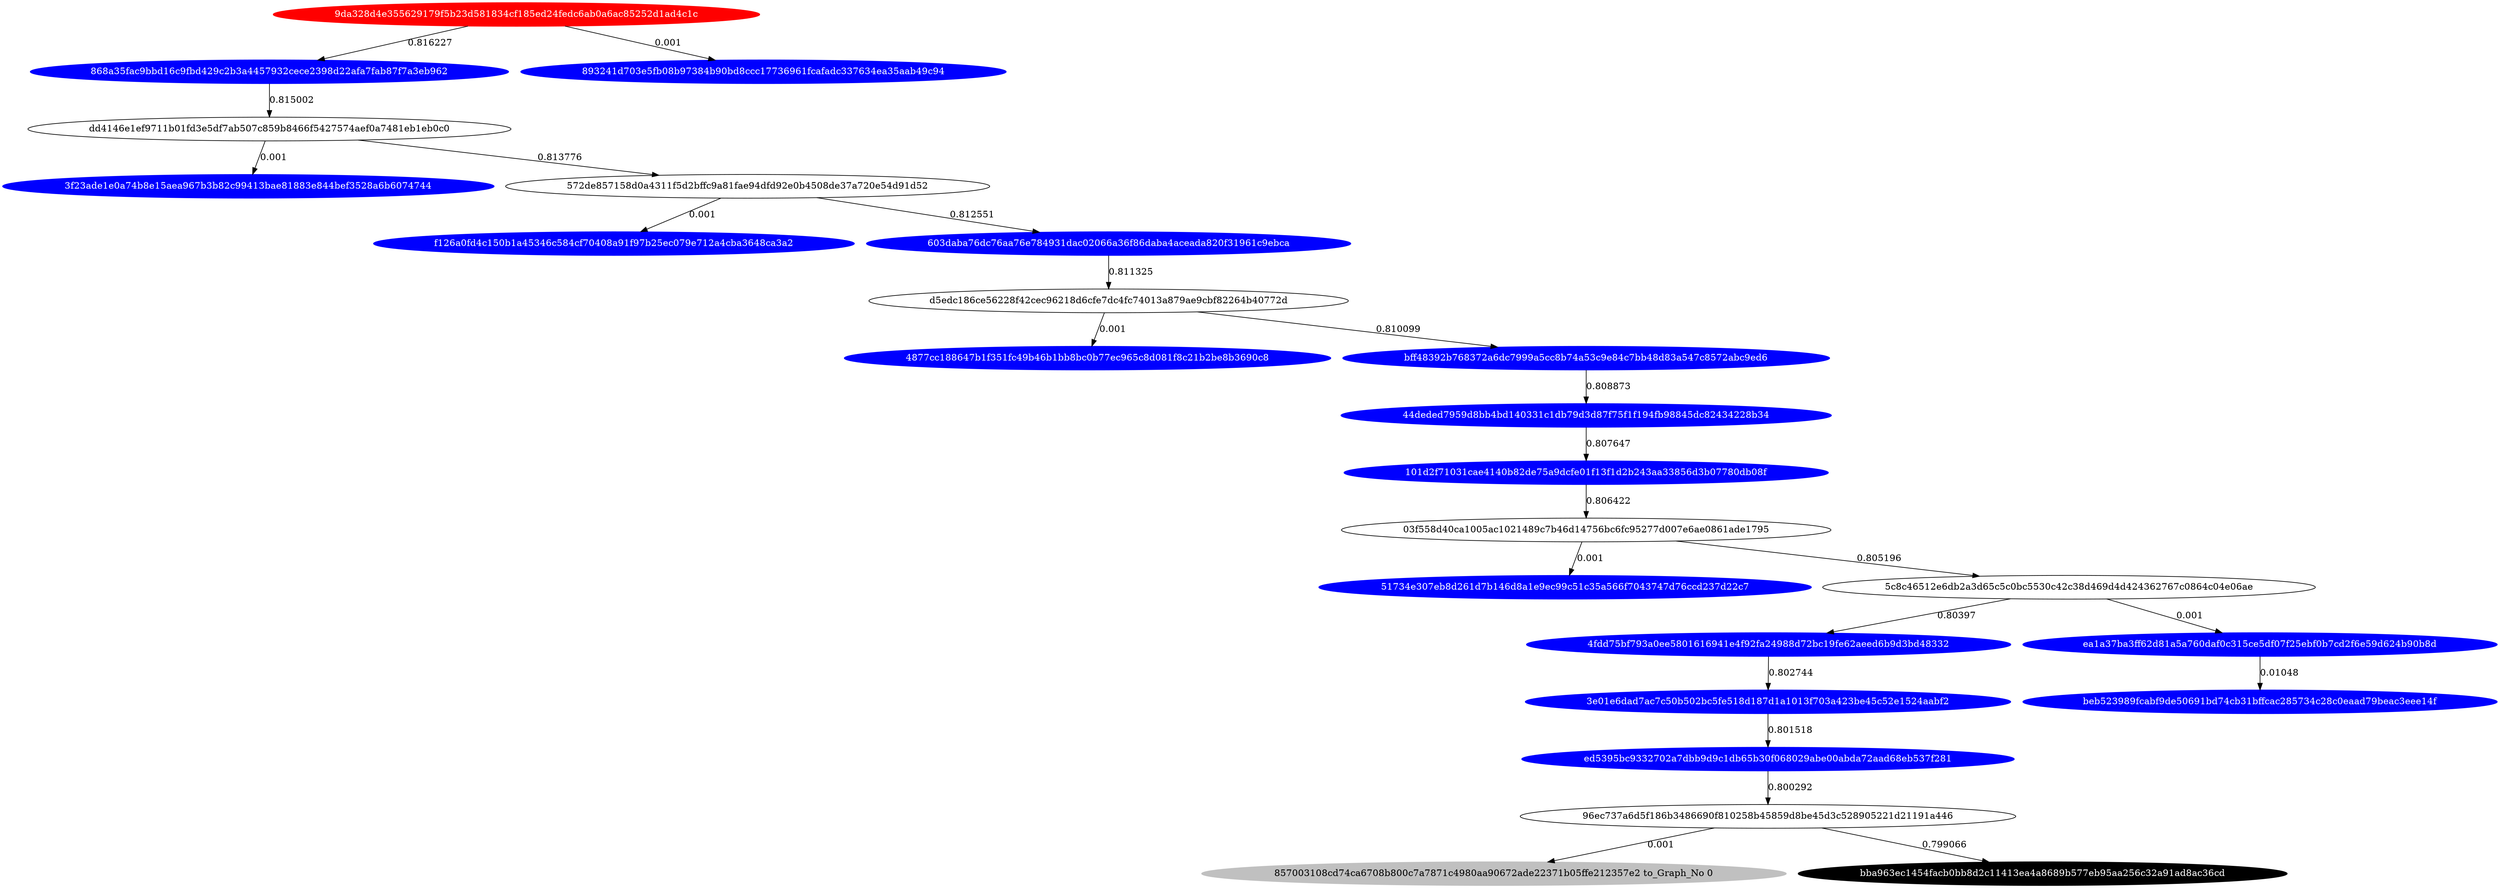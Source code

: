 digraph G{rankdir=TB;layout=dot;
"9da328d4e355629179f5b23d581834cf185ed24fedc6ab0a6ac85252d1ad4c1c" [style="solid,filled",color=red,fontcolor=white];
"4fdd75bf793a0ee5801616941e4f92fa24988d72bc19fe62aeed6b9d3bd48332" [style="solid,filled",color=blue,fontcolor=white];
"f126a0fd4c150b1a45346c584cf70408a91f97b25ec079e712a4cba3648ca3a2" [style="solid,filled",color=blue,fontcolor=white];
"4877cc188647b1f351fc49b46b1bb8bc0b77ec965c8d081f8c21b2be8b3690c8" [style="solid,filled",color=blue,fontcolor=white];
"101d2f71031cae4140b82de75a9dcfe01f13f1d2b243aa33856d3b07780db08f" [style="solid,filled",color=blue,fontcolor=white];
"603daba76dc76aa76e784931dac02066a36f86daba4aceada820f31961c9ebca" [style="solid,filled",color=blue,fontcolor=white];
"3e01e6dad7ac7c50b502bc5fe518d187d1a1013f703a423be45c52e1524aabf2" [style="solid,filled",color=blue,fontcolor=white];
"3f23ade1e0a74b8e15aea967b3b82c99413bae81883e844bef3528a6b6074744" [style="solid,filled",color=blue,fontcolor=white];
"857003108cd74ca6708b800c7a7871c4980aa90672ade22371b05ffe212357e2" [style="solid,filled",color=gray,fontcolor=black,label= "857003108cd74ca6708b800c7a7871c4980aa90672ade22371b05ffe212357e2 to_Graph_No 0"];
"51734e307eb8d261d7b146d8a1e9ec99c51c35a566f7043747d76ccd237d22c7" [style="solid,filled",color=blue,fontcolor=white];
"868a35fac9bbd16c9fbd429c2b3a4457932cece2398d22afa7fab87f7a3eb962" [style="solid,filled",color=blue,fontcolor=white];
"ea1a37ba3ff62d81a5a760daf0c315ce5df07f25ebf0b7cd2f6e59d624b90b8d" [style="solid,filled",color=blue,fontcolor=white];
"beb523989fcabf9de50691bd74cb31bffcac285734c28c0eaad79beac3eee14f" [style="solid,filled",color=blue,fontcolor=white];
"bff48392b768372a6dc7999a5cc8b74a53c9e84c7bb48d83a547c8572abc9ed6" [style="solid,filled",color=blue,fontcolor=white];
"893241d703e5fb08b97384b90bd8ccc17736961fcafadc337634ea35aab49c94" [style="solid,filled",color=blue,fontcolor=white];
"44deded7959d8bb4bd140331c1db79d3d87f75f1f194fb98845dc82434228b34" [style="solid,filled",color=blue,fontcolor=white];
"bba963ec1454facb0bb8d2c11413ea4a8689b577eb95aa256c32a91ad8ac36cd" [style="solid,filled",color=black,fontcolor=white];
"ed5395bc9332702a7dbb9d9c1db65b30f068029abe00abda72aad68eb537f281" [style="solid,filled",color=blue,fontcolor=white];
"572de857158d0a4311f5d2bffc9a81fae94dfd92e0b4508de37a720e54d91d52" -> "f126a0fd4c150b1a45346c584cf70408a91f97b25ec079e712a4cba3648ca3a2" [label=0.001];
"d5edc186ce56228f42cec96218d6cfe7dc4fc74013a879ae9cbf82264b40772d" -> "bff48392b768372a6dc7999a5cc8b74a53c9e84c7bb48d83a547c8572abc9ed6" [label=0.810099];
"5c8c46512e6db2a3d65c5c0bc5530c42c38d469d4d424362767c0864c04e06ae" -> "4fdd75bf793a0ee5801616941e4f92fa24988d72bc19fe62aeed6b9d3bd48332" [label=0.80397];
"101d2f71031cae4140b82de75a9dcfe01f13f1d2b243aa33856d3b07780db08f" -> "03f558d40ca1005ac1021489c7b46d14756bc6fc95277d007e6ae0861ade1795" [label=0.806422];
"9da328d4e355629179f5b23d581834cf185ed24fedc6ab0a6ac85252d1ad4c1c" -> "868a35fac9bbd16c9fbd429c2b3a4457932cece2398d22afa7fab87f7a3eb962" [label=0.816227];
"dd4146e1ef9711b01fd3e5df7ab507c859b8466f5427574aef0a7481eb1eb0c0" -> "572de857158d0a4311f5d2bffc9a81fae94dfd92e0b4508de37a720e54d91d52" [label=0.813776];
"bff48392b768372a6dc7999a5cc8b74a53c9e84c7bb48d83a547c8572abc9ed6" -> "44deded7959d8bb4bd140331c1db79d3d87f75f1f194fb98845dc82434228b34" [label=0.808873];
"ea1a37ba3ff62d81a5a760daf0c315ce5df07f25ebf0b7cd2f6e59d624b90b8d" -> "beb523989fcabf9de50691bd74cb31bffcac285734c28c0eaad79beac3eee14f" [label=0.01048];
"03f558d40ca1005ac1021489c7b46d14756bc6fc95277d007e6ae0861ade1795" -> "5c8c46512e6db2a3d65c5c0bc5530c42c38d469d4d424362767c0864c04e06ae" [label=0.805196];
"d5edc186ce56228f42cec96218d6cfe7dc4fc74013a879ae9cbf82264b40772d" -> "4877cc188647b1f351fc49b46b1bb8bc0b77ec965c8d081f8c21b2be8b3690c8" [label=0.001];
"ed5395bc9332702a7dbb9d9c1db65b30f068029abe00abda72aad68eb537f281" -> "96ec737a6d5f186b3486690f810258b45859d8be45d3c528905221d21191a446" [label=0.800292];
"3e01e6dad7ac7c50b502bc5fe518d187d1a1013f703a423be45c52e1524aabf2" -> "ed5395bc9332702a7dbb9d9c1db65b30f068029abe00abda72aad68eb537f281" [label=0.801518];
"603daba76dc76aa76e784931dac02066a36f86daba4aceada820f31961c9ebca" -> "d5edc186ce56228f42cec96218d6cfe7dc4fc74013a879ae9cbf82264b40772d" [label=0.811325];
"868a35fac9bbd16c9fbd429c2b3a4457932cece2398d22afa7fab87f7a3eb962" -> "dd4146e1ef9711b01fd3e5df7ab507c859b8466f5427574aef0a7481eb1eb0c0" [label=0.815002];
"4fdd75bf793a0ee5801616941e4f92fa24988d72bc19fe62aeed6b9d3bd48332" -> "3e01e6dad7ac7c50b502bc5fe518d187d1a1013f703a423be45c52e1524aabf2" [label=0.802744];
"96ec737a6d5f186b3486690f810258b45859d8be45d3c528905221d21191a446" -> "857003108cd74ca6708b800c7a7871c4980aa90672ade22371b05ffe212357e2" [label=0.001];
"dd4146e1ef9711b01fd3e5df7ab507c859b8466f5427574aef0a7481eb1eb0c0" -> "3f23ade1e0a74b8e15aea967b3b82c99413bae81883e844bef3528a6b6074744" [label=0.001];
"572de857158d0a4311f5d2bffc9a81fae94dfd92e0b4508de37a720e54d91d52" -> "603daba76dc76aa76e784931dac02066a36f86daba4aceada820f31961c9ebca" [label=0.812551];
"5c8c46512e6db2a3d65c5c0bc5530c42c38d469d4d424362767c0864c04e06ae" -> "ea1a37ba3ff62d81a5a760daf0c315ce5df07f25ebf0b7cd2f6e59d624b90b8d" [label=0.001];
"44deded7959d8bb4bd140331c1db79d3d87f75f1f194fb98845dc82434228b34" -> "101d2f71031cae4140b82de75a9dcfe01f13f1d2b243aa33856d3b07780db08f" [label=0.807647];
"9da328d4e355629179f5b23d581834cf185ed24fedc6ab0a6ac85252d1ad4c1c" -> "893241d703e5fb08b97384b90bd8ccc17736961fcafadc337634ea35aab49c94" [label=0.001];
"96ec737a6d5f186b3486690f810258b45859d8be45d3c528905221d21191a446" -> "bba963ec1454facb0bb8d2c11413ea4a8689b577eb95aa256c32a91ad8ac36cd" [label=0.799066];
"03f558d40ca1005ac1021489c7b46d14756bc6fc95277d007e6ae0861ade1795" -> "51734e307eb8d261d7b146d8a1e9ec99c51c35a566f7043747d76ccd237d22c7" [label=0.001];
}